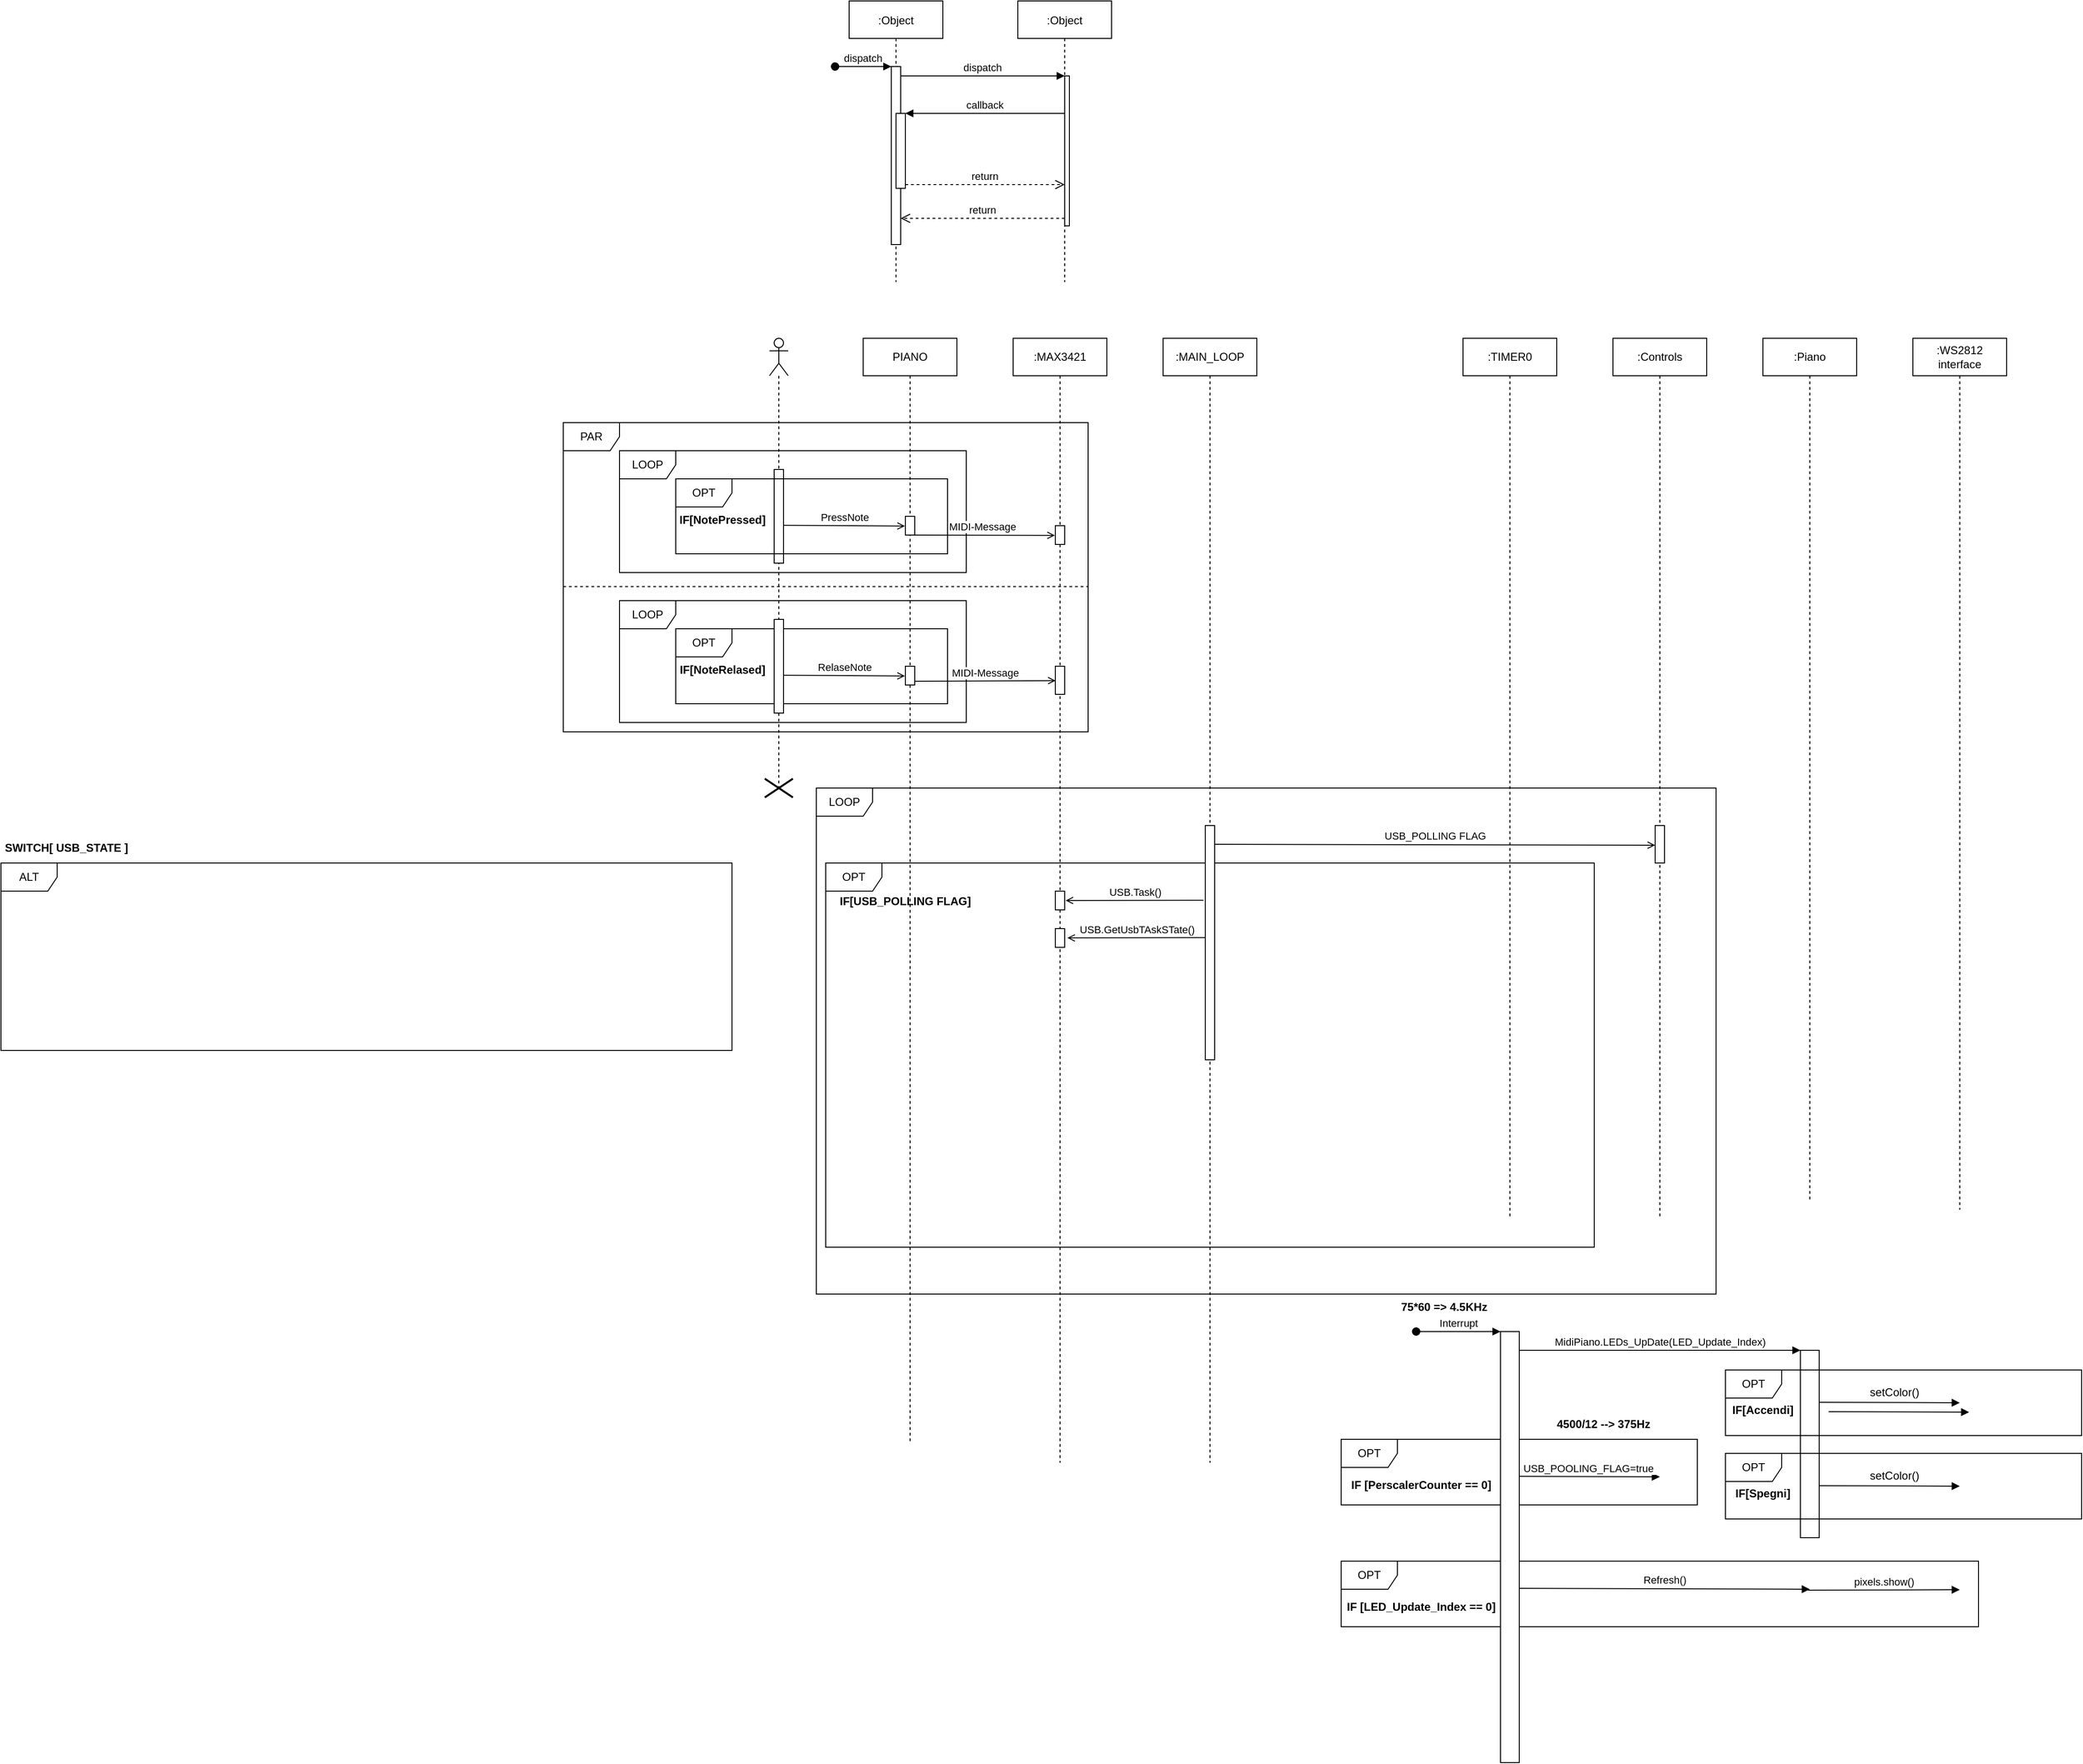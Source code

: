 <mxfile version="20.8.16" type="device"><diagram id="kgpKYQtTHZ0yAKxKKP6v" name="Page-1"><mxGraphModel dx="2462" dy="843" grid="1" gridSize="10" guides="1" tooltips="1" connect="1" arrows="1" fold="1" page="1" pageScale="1" pageWidth="850" pageHeight="1100" math="0" shadow="0"><root><mxCell id="0"/><mxCell id="1" parent="0"/><mxCell id="o8W75q_J70C0DdcfjSYq-97" value="LOOP" style="shape=umlFrame;whiteSpace=wrap;html=1;" vertex="1" parent="1"><mxGeometry x="160" y="840" width="960" height="540" as="geometry"/></mxCell><mxCell id="o8W75q_J70C0DdcfjSYq-102" value="OPT" style="shape=umlFrame;whiteSpace=wrap;html=1;" vertex="1" parent="1"><mxGeometry x="170" y="920" width="820" height="410" as="geometry"/></mxCell><mxCell id="o8W75q_J70C0DdcfjSYq-67" value="LOOP" style="shape=umlFrame;whiteSpace=wrap;html=1;shadow=0;strokeColor=default;strokeWidth=1;rounded=0;" vertex="1" parent="1"><mxGeometry x="-50" y="480" width="370" height="130" as="geometry"/></mxCell><mxCell id="o8W75q_J70C0DdcfjSYq-79" value="PAR" style="shape=umlFrame;whiteSpace=wrap;html=1;shadow=0;strokeColor=default;strokeWidth=1;rounded=0;" vertex="1" parent="1"><mxGeometry x="-110" y="450" width="560" height="330" as="geometry"/></mxCell><mxCell id="o8W75q_J70C0DdcfjSYq-76" value="OPT" style="shape=umlFrame;whiteSpace=wrap;html=1;shadow=0;strokeColor=default;strokeWidth=1;rounded=0;" vertex="1" parent="1"><mxGeometry x="10" y="670" width="290" height="80" as="geometry"/></mxCell><mxCell id="o8W75q_J70C0DdcfjSYq-78" value="LOOP" style="shape=umlFrame;whiteSpace=wrap;html=1;shadow=0;strokeColor=default;strokeWidth=1;rounded=0;" vertex="1" parent="1"><mxGeometry x="-50" y="640" width="370" height="130" as="geometry"/></mxCell><mxCell id="3nuBFxr9cyL0pnOWT2aG-1" value=":Object" style="shape=umlLifeline;perimeter=lifelinePerimeter;container=1;collapsible=0;recursiveResize=0;rounded=0;shadow=0;strokeWidth=1;" parent="1" vertex="1"><mxGeometry x="195" width="100" height="300" as="geometry"/></mxCell><mxCell id="3nuBFxr9cyL0pnOWT2aG-2" value="" style="points=[];perimeter=orthogonalPerimeter;rounded=0;shadow=0;strokeWidth=1;" parent="3nuBFxr9cyL0pnOWT2aG-1" vertex="1"><mxGeometry x="45" y="70" width="10" height="190" as="geometry"/></mxCell><mxCell id="3nuBFxr9cyL0pnOWT2aG-3" value="dispatch" style="verticalAlign=bottom;startArrow=oval;endArrow=block;startSize=8;shadow=0;strokeWidth=1;rounded=0;" parent="3nuBFxr9cyL0pnOWT2aG-1" target="3nuBFxr9cyL0pnOWT2aG-2" edge="1"><mxGeometry relative="1" as="geometry"><mxPoint x="-15" y="70" as="sourcePoint"/></mxGeometry></mxCell><mxCell id="3nuBFxr9cyL0pnOWT2aG-4" value="" style="points=[];perimeter=orthogonalPerimeter;rounded=0;shadow=0;strokeWidth=1;" parent="3nuBFxr9cyL0pnOWT2aG-1" vertex="1"><mxGeometry x="50" y="120" width="10" height="80" as="geometry"/></mxCell><mxCell id="3nuBFxr9cyL0pnOWT2aG-5" value=":Object" style="shape=umlLifeline;perimeter=lifelinePerimeter;container=1;collapsible=0;recursiveResize=0;rounded=0;shadow=0;strokeWidth=1;" parent="1" vertex="1"><mxGeometry x="375" width="100" height="300" as="geometry"/></mxCell><mxCell id="3nuBFxr9cyL0pnOWT2aG-6" value="" style="points=[];perimeter=orthogonalPerimeter;rounded=0;shadow=0;strokeWidth=1;" parent="3nuBFxr9cyL0pnOWT2aG-5" vertex="1"><mxGeometry x="50" y="80" width="5" height="160" as="geometry"/></mxCell><mxCell id="3nuBFxr9cyL0pnOWT2aG-7" value="return" style="verticalAlign=bottom;endArrow=open;dashed=1;endSize=8;exitX=0;exitY=0.95;shadow=0;strokeWidth=1;rounded=0;" parent="1" source="3nuBFxr9cyL0pnOWT2aG-6" target="3nuBFxr9cyL0pnOWT2aG-2" edge="1"><mxGeometry relative="1" as="geometry"><mxPoint x="350" y="156" as="targetPoint"/></mxGeometry></mxCell><mxCell id="3nuBFxr9cyL0pnOWT2aG-8" value="dispatch" style="verticalAlign=bottom;endArrow=block;entryX=0;entryY=0;shadow=0;strokeWidth=1;rounded=0;" parent="1" source="3nuBFxr9cyL0pnOWT2aG-2" target="3nuBFxr9cyL0pnOWT2aG-6" edge="1"><mxGeometry relative="1" as="geometry"><mxPoint x="350" y="80" as="sourcePoint"/></mxGeometry></mxCell><mxCell id="3nuBFxr9cyL0pnOWT2aG-9" value="callback" style="verticalAlign=bottom;endArrow=block;entryX=1;entryY=0;shadow=0;strokeWidth=1;rounded=0;" parent="1" source="3nuBFxr9cyL0pnOWT2aG-6" target="3nuBFxr9cyL0pnOWT2aG-4" edge="1"><mxGeometry relative="1" as="geometry"><mxPoint x="315" y="120" as="sourcePoint"/></mxGeometry></mxCell><mxCell id="3nuBFxr9cyL0pnOWT2aG-10" value="return" style="verticalAlign=bottom;endArrow=open;dashed=1;endSize=8;exitX=1;exitY=0.95;shadow=0;strokeWidth=1;rounded=0;" parent="1" source="3nuBFxr9cyL0pnOWT2aG-4" target="3nuBFxr9cyL0pnOWT2aG-6" edge="1"><mxGeometry relative="1" as="geometry"><mxPoint x="315" y="177" as="targetPoint"/></mxGeometry></mxCell><mxCell id="Sm3Govixo5Q8Hmz2EZbh-3" value="PIANO" style="shape=umlLifeline;perimeter=lifelinePerimeter;whiteSpace=wrap;html=1;container=1;collapsible=0;recursiveResize=0;outlineConnect=0;size=40;rounded=0;" parent="1" vertex="1"><mxGeometry x="210" y="360" width="100" height="1180" as="geometry"/></mxCell><mxCell id="Sm3Govixo5Q8Hmz2EZbh-12" value="PressNote" style="html=1;verticalAlign=bottom;endArrow=open;rounded=0;entryX=-0.05;entryY=0.517;entryDx=0;entryDy=0;entryPerimeter=0;" parent="Sm3Govixo5Q8Hmz2EZbh-3" target="o8W75q_J70C0DdcfjSYq-57" edge="1"><mxGeometry relative="1" as="geometry"><mxPoint x="50" y="200" as="targetPoint"/><mxPoint x="-85" y="199.58" as="sourcePoint"/></mxGeometry></mxCell><mxCell id="o8W75q_J70C0DdcfjSYq-57" value="" style="html=1;points=[];perimeter=orthogonalPerimeter;shadow=0;strokeColor=default;strokeWidth=1;rounded=0;" vertex="1" parent="Sm3Govixo5Q8Hmz2EZbh-3"><mxGeometry x="45" y="190" width="10" height="20" as="geometry"/></mxCell><mxCell id="Sm3Govixo5Q8Hmz2EZbh-5" value="" style="shape=umlLifeline;participant=umlActor;perimeter=lifelinePerimeter;whiteSpace=wrap;html=1;container=1;collapsible=0;recursiveResize=0;verticalAlign=top;spacingTop=36;outlineConnect=0;rounded=0;" parent="1" vertex="1"><mxGeometry x="110" y="360" width="20" height="480" as="geometry"/></mxCell><mxCell id="o8W75q_J70C0DdcfjSYq-56" value="" style="html=1;points=[];perimeter=orthogonalPerimeter;shadow=0;strokeColor=default;strokeWidth=1;rounded=0;" vertex="1" parent="Sm3Govixo5Q8Hmz2EZbh-5"><mxGeometry x="5" y="140" width="10" height="100" as="geometry"/></mxCell><mxCell id="Sm3Govixo5Q8Hmz2EZbh-7" value=":MAX3421" style="shape=umlLifeline;perimeter=lifelinePerimeter;whiteSpace=wrap;html=1;container=1;collapsible=0;recursiveResize=0;outlineConnect=0;rounded=0;" parent="1" vertex="1"><mxGeometry x="370" y="360" width="100" height="1200" as="geometry"/></mxCell><mxCell id="o8W75q_J70C0DdcfjSYq-84" value="MIDI-Message" style="html=1;verticalAlign=bottom;endArrow=open;rounded=0;entryX=0.033;entryY=0.511;entryDx=0;entryDy=0;entryPerimeter=0;" edge="1" parent="Sm3Govixo5Q8Hmz2EZbh-7" target="o8W75q_J70C0DdcfjSYq-91"><mxGeometry relative="1" as="geometry"><mxPoint x="44.5" y="366" as="targetPoint"/><mxPoint x="-105" y="366" as="sourcePoint"/></mxGeometry></mxCell><mxCell id="o8W75q_J70C0DdcfjSYq-85" value="MIDI-Message" style="html=1;verticalAlign=bottom;endArrow=open;rounded=0;entryX=-0.05;entryY=0.517;entryDx=0;entryDy=0;entryPerimeter=0;" edge="1" parent="Sm3Govixo5Q8Hmz2EZbh-7" target="o8W75q_J70C0DdcfjSYq-86"><mxGeometry relative="1" as="geometry"><mxPoint x="40" y="210" as="targetPoint"/><mxPoint x="-110" y="210" as="sourcePoint"/></mxGeometry></mxCell><mxCell id="o8W75q_J70C0DdcfjSYq-86" value="" style="html=1;points=[];perimeter=orthogonalPerimeter;shadow=0;strokeColor=default;strokeWidth=1;rounded=0;" vertex="1" parent="Sm3Govixo5Q8Hmz2EZbh-7"><mxGeometry x="45" y="200" width="10" height="20" as="geometry"/></mxCell><mxCell id="o8W75q_J70C0DdcfjSYq-91" value="" style="html=1;points=[];perimeter=orthogonalPerimeter;shadow=0;strokeColor=default;strokeWidth=1;rounded=0;" vertex="1" parent="Sm3Govixo5Q8Hmz2EZbh-7"><mxGeometry x="45" y="350" width="10" height="30" as="geometry"/></mxCell><mxCell id="o8W75q_J70C0DdcfjSYq-104" value="" style="html=1;points=[];perimeter=orthogonalPerimeter;" vertex="1" parent="Sm3Govixo5Q8Hmz2EZbh-7"><mxGeometry x="45" y="590" width="10" height="20" as="geometry"/></mxCell><mxCell id="o8W75q_J70C0DdcfjSYq-107" value="" style="html=1;points=[];perimeter=orthogonalPerimeter;" vertex="1" parent="Sm3Govixo5Q8Hmz2EZbh-7"><mxGeometry x="45" y="630" width="10" height="20" as="geometry"/></mxCell><mxCell id="Sm3Govixo5Q8Hmz2EZbh-18" value=":MAIN_LOOP" style="shape=umlLifeline;perimeter=lifelinePerimeter;whiteSpace=wrap;html=1;container=1;collapsible=0;recursiveResize=0;outlineConnect=0;rounded=0;" parent="1" vertex="1"><mxGeometry x="530" y="360" width="100" height="1200" as="geometry"/></mxCell><mxCell id="o8W75q_J70C0DdcfjSYq-106" value="USB.GetUsbTAskSTate()" style="html=1;verticalAlign=bottom;endArrow=open;rounded=0;exitX=-0.183;exitY=0.319;exitDx=0;exitDy=0;exitPerimeter=0;" edge="1" parent="Sm3Govixo5Q8Hmz2EZbh-18"><mxGeometry relative="1" as="geometry"><mxPoint x="-102.17" y="639.91" as="targetPoint"/><mxPoint x="45.0" y="639.66" as="sourcePoint"/></mxGeometry></mxCell><mxCell id="o8W75q_J70C0DdcfjSYq-2" value=":Controls" style="shape=umlLifeline;perimeter=lifelinePerimeter;whiteSpace=wrap;html=1;container=1;collapsible=0;recursiveResize=0;outlineConnect=0;rounded=0;" vertex="1" parent="1"><mxGeometry x="1010" y="360" width="100" height="940" as="geometry"/></mxCell><mxCell id="o8W75q_J70C0DdcfjSYq-101" value="" style="html=1;points=[];perimeter=orthogonalPerimeter;" vertex="1" parent="o8W75q_J70C0DdcfjSYq-2"><mxGeometry x="45" y="520" width="10" height="40" as="geometry"/></mxCell><mxCell id="o8W75q_J70C0DdcfjSYq-10" value=":Piano" style="shape=umlLifeline;perimeter=lifelinePerimeter;whiteSpace=wrap;html=1;container=1;collapsible=0;recursiveResize=0;outlineConnect=0;rounded=0;" vertex="1" parent="1"><mxGeometry x="1170" y="360" width="100" height="920" as="geometry"/></mxCell><mxCell id="o8W75q_J70C0DdcfjSYq-14" value=":WS2812&lt;br&gt;interface" style="shape=umlLifeline;perimeter=lifelinePerimeter;whiteSpace=wrap;html=1;container=1;collapsible=0;recursiveResize=0;outlineConnect=0;rounded=0;" vertex="1" parent="1"><mxGeometry x="1330" y="360" width="100" height="930" as="geometry"/></mxCell><mxCell id="o8W75q_J70C0DdcfjSYq-1" value=":TIMER0" style="shape=umlLifeline;perimeter=lifelinePerimeter;whiteSpace=wrap;html=1;container=1;collapsible=0;recursiveResize=0;outlineConnect=0;rounded=0;" vertex="1" parent="1"><mxGeometry x="850" y="360" width="100" height="940" as="geometry"/></mxCell><mxCell id="o8W75q_J70C0DdcfjSYq-58" value="OPT" style="shape=umlFrame;whiteSpace=wrap;html=1;shadow=0;strokeColor=default;strokeWidth=1;rounded=0;" vertex="1" parent="1"><mxGeometry x="10" y="510" width="290" height="80" as="geometry"/></mxCell><mxCell id="o8W75q_J70C0DdcfjSYq-61" value="IF[NotePressed]" style="text;align=center;fontStyle=1;verticalAlign=middle;spacingLeft=3;spacingRight=3;strokeColor=none;rotatable=0;points=[[0,0.5],[1,0.5]];portConstraint=eastwest;rounded=0;" vertex="1" parent="1"><mxGeometry x="20" y="540" width="80" height="26" as="geometry"/></mxCell><mxCell id="o8W75q_J70C0DdcfjSYq-73" value="RelaseNote" style="html=1;verticalAlign=bottom;endArrow=open;rounded=0;entryX=-0.05;entryY=0.517;entryDx=0;entryDy=0;entryPerimeter=0;" edge="1" parent="1" target="o8W75q_J70C0DdcfjSYq-74"><mxGeometry relative="1" as="geometry"><mxPoint x="50" y="360" as="targetPoint"/><mxPoint x="125" y="719.58" as="sourcePoint"/></mxGeometry></mxCell><mxCell id="o8W75q_J70C0DdcfjSYq-74" value="" style="html=1;points=[];perimeter=orthogonalPerimeter;shadow=0;strokeColor=default;strokeWidth=1;rounded=0;" vertex="1" parent="1"><mxGeometry x="255" y="710" width="10" height="20" as="geometry"/></mxCell><mxCell id="o8W75q_J70C0DdcfjSYq-75" value="" style="html=1;points=[];perimeter=orthogonalPerimeter;shadow=0;strokeColor=default;strokeWidth=1;rounded=0;" vertex="1" parent="1"><mxGeometry x="115" y="660" width="10" height="100" as="geometry"/></mxCell><mxCell id="o8W75q_J70C0DdcfjSYq-77" value="IF[NoteRelased]" style="text;align=center;fontStyle=1;verticalAlign=middle;spacingLeft=3;spacingRight=3;strokeColor=none;rotatable=0;points=[[0,0.5],[1,0.5]];portConstraint=eastwest;rounded=0;" vertex="1" parent="1"><mxGeometry x="20" y="700" width="80" height="26" as="geometry"/></mxCell><mxCell id="o8W75q_J70C0DdcfjSYq-93" value="" style="line;strokeWidth=1;fillColor=none;align=left;verticalAlign=middle;spacingTop=-1;spacingLeft=3;spacingRight=3;rotatable=0;labelPosition=right;points=[];portConstraint=eastwest;strokeColor=inherit;shadow=0;dashed=1;rounded=0;" vertex="1" parent="1"><mxGeometry x="-110" y="621" width="560" height="8" as="geometry"/></mxCell><mxCell id="o8W75q_J70C0DdcfjSYq-94" value="" style="shape=umlDestroy;whiteSpace=wrap;html=1;strokeWidth=2;shadow=0;strokeColor=default;rounded=0;" vertex="1" parent="1"><mxGeometry x="105" y="830" width="30" height="20" as="geometry"/></mxCell><mxCell id="o8W75q_J70C0DdcfjSYq-27" value="OPT" style="shape=umlFrame;whiteSpace=wrap;html=1;rounded=0;" vertex="1" parent="1"><mxGeometry x="720" y="1665" width="680" height="70" as="geometry"/></mxCell><mxCell id="o8W75q_J70C0DdcfjSYq-16" value="OPT" style="shape=umlFrame;whiteSpace=wrap;html=1;rounded=0;" vertex="1" parent="1"><mxGeometry x="720" y="1535" width="380" height="70" as="geometry"/></mxCell><mxCell id="o8W75q_J70C0DdcfjSYq-35" value="pixels.show()" style="html=1;verticalAlign=bottom;endArrow=block;rounded=0;exitX=0.4;exitY=0.013;exitDx=0;exitDy=0;exitPerimeter=0;" edge="1" parent="1"><mxGeometry relative="1" as="geometry"><mxPoint x="1218" y="1696.04" as="sourcePoint"/><mxPoint x="1380" y="1695.5" as="targetPoint"/></mxGeometry></mxCell><mxCell id="o8W75q_J70C0DdcfjSYq-38" value="4500/12 --&gt; 375Hz" style="text;align=center;fontStyle=1;verticalAlign=middle;spacingLeft=3;spacingRight=3;strokeColor=none;rotatable=0;points=[[0,0.5],[1,0.5]];portConstraint=eastwest;rounded=0;" vertex="1" parent="1"><mxGeometry x="960" y="1505" width="80" height="26" as="geometry"/></mxCell><mxCell id="o8W75q_J70C0DdcfjSYq-24" value="USB_POOLING_FLAG=true&amp;nbsp;" style="html=1;verticalAlign=bottom;endArrow=block;rounded=0;" edge="1" parent="1"><mxGeometry relative="1" as="geometry"><mxPoint x="910" y="1574.5" as="sourcePoint"/><mxPoint x="1060" y="1575" as="targetPoint"/></mxGeometry></mxCell><mxCell id="o8W75q_J70C0DdcfjSYq-30" value="Refresh()" style="html=1;verticalAlign=bottom;endArrow=block;rounded=0;" edge="1" parent="1"><mxGeometry relative="1" as="geometry"><mxPoint x="910" y="1694" as="sourcePoint"/><mxPoint x="1220" y="1695" as="targetPoint"/></mxGeometry></mxCell><mxCell id="o8W75q_J70C0DdcfjSYq-9" value="Interrupt" style="html=1;verticalAlign=bottom;startArrow=oval;startFill=1;endArrow=block;startSize=8;rounded=0;" edge="1" parent="1"><mxGeometry width="60" relative="1" as="geometry"><mxPoint x="800" y="1420" as="sourcePoint"/><mxPoint x="890" y="1420" as="targetPoint"/></mxGeometry></mxCell><mxCell id="o8W75q_J70C0DdcfjSYq-11" value="" style="html=1;points=[];perimeter=orthogonalPerimeter;rounded=0;" vertex="1" parent="1"><mxGeometry x="1210" y="1440" width="20" height="200" as="geometry"/></mxCell><mxCell id="o8W75q_J70C0DdcfjSYq-46" value="OPT" style="shape=umlFrame;whiteSpace=wrap;html=1;rounded=0;" vertex="1" parent="1"><mxGeometry x="1130" y="1550" width="380" height="70" as="geometry"/></mxCell><mxCell id="o8W75q_J70C0DdcfjSYq-47" value="IF[Spegni]" style="text;align=center;fontStyle=1;verticalAlign=middle;spacingLeft=3;spacingRight=3;strokeColor=none;rotatable=0;points=[[0,0.5],[1,0.5]];portConstraint=eastwest;rounded=0;" vertex="1" parent="1"><mxGeometry x="1130" y="1579" width="80" height="26" as="geometry"/></mxCell><mxCell id="o8W75q_J70C0DdcfjSYq-48" value="setColor()" style="text;html=1;align=center;verticalAlign=middle;resizable=0;points=[];autosize=1;strokeColor=none;fillColor=none;rounded=0;" vertex="1" parent="1"><mxGeometry x="1270" y="1559" width="80" height="30" as="geometry"/></mxCell><mxCell id="o8W75q_J70C0DdcfjSYq-49" value="" style="html=1;verticalAlign=bottom;endArrow=block;rounded=0;" edge="1" parent="1"><mxGeometry relative="1" as="geometry"><mxPoint x="1230" y="1584.5" as="sourcePoint"/><mxPoint x="1380" y="1585" as="targetPoint"/></mxGeometry></mxCell><mxCell id="o8W75q_J70C0DdcfjSYq-12" value="MidiPiano.LEDs_UpDate(LED_Update_Index)" style="html=1;verticalAlign=bottom;endArrow=block;entryX=0;entryY=0;rounded=0;" edge="1" target="o8W75q_J70C0DdcfjSYq-11" parent="1"><mxGeometry relative="1" as="geometry"><mxPoint x="910" y="1440" as="sourcePoint"/></mxGeometry></mxCell><mxCell id="o8W75q_J70C0DdcfjSYq-39" value="OPT" style="shape=umlFrame;whiteSpace=wrap;html=1;rounded=0;" vertex="1" parent="1"><mxGeometry x="1130" y="1461" width="380" height="70" as="geometry"/></mxCell><mxCell id="o8W75q_J70C0DdcfjSYq-41" value="IF[Accendi]" style="text;align=center;fontStyle=1;verticalAlign=middle;spacingLeft=3;spacingRight=3;strokeColor=none;rotatable=0;points=[[0,0.5],[1,0.5]];portConstraint=eastwest;rounded=0;" vertex="1" parent="1"><mxGeometry x="1130" y="1490" width="80" height="26" as="geometry"/></mxCell><mxCell id="o8W75q_J70C0DdcfjSYq-45" value="setColor()" style="text;html=1;align=center;verticalAlign=middle;resizable=0;points=[];autosize=1;strokeColor=none;fillColor=none;rounded=0;" vertex="1" parent="1"><mxGeometry x="1270" y="1470" width="80" height="30" as="geometry"/></mxCell><mxCell id="o8W75q_J70C0DdcfjSYq-5" value="" style="html=1;points=[];perimeter=orthogonalPerimeter;rounded=0;" vertex="1" parent="1"><mxGeometry x="890" y="1420" width="20" height="460" as="geometry"/></mxCell><mxCell id="o8W75q_J70C0DdcfjSYq-37" value="75*60 =&gt; 4.5KHz" style="text;align=center;fontStyle=1;verticalAlign=middle;spacingLeft=3;spacingRight=3;strokeColor=none;rotatable=0;points=[[0,0.5],[1,0.5]];portConstraint=eastwest;rounded=0;" vertex="1" parent="1"><mxGeometry x="790" y="1380" width="80" height="26" as="geometry"/></mxCell><mxCell id="o8W75q_J70C0DdcfjSYq-42" value="" style="html=1;verticalAlign=bottom;endArrow=block;rounded=0;" edge="1" parent="1"><mxGeometry relative="1" as="geometry"><mxPoint x="1230" y="1495.5" as="sourcePoint"/><mxPoint x="1380" y="1496" as="targetPoint"/></mxGeometry></mxCell><mxCell id="o8W75q_J70C0DdcfjSYq-28" value="IF [LED_Update_Index == 0]" style="text;align=center;fontStyle=1;verticalAlign=middle;spacingLeft=3;spacingRight=3;strokeColor=none;rotatable=0;points=[[0,0.5],[1,0.5]];portConstraint=eastwest;rounded=0;" vertex="1" parent="1"><mxGeometry x="690" y="1700" width="231" height="26" as="geometry"/></mxCell><mxCell id="o8W75q_J70C0DdcfjSYq-22" value="IF [PerscalerCounter == 0]" style="text;align=center;fontStyle=1;verticalAlign=middle;spacingLeft=3;spacingRight=3;strokeColor=none;rotatable=0;points=[[0,0.5],[1,0.5]];portConstraint=eastwest;rounded=0;" vertex="1" parent="1"><mxGeometry x="690" y="1570" width="231" height="26" as="geometry"/></mxCell><mxCell id="o8W75q_J70C0DdcfjSYq-80" value="" style="html=1;verticalAlign=bottom;endArrow=block;rounded=0;" edge="1" parent="1"><mxGeometry relative="1" as="geometry"><mxPoint x="1240" y="1505.5" as="sourcePoint"/><mxPoint x="1390" y="1506" as="targetPoint"/></mxGeometry></mxCell><mxCell id="o8W75q_J70C0DdcfjSYq-98" value="" style="html=1;points=[];perimeter=orthogonalPerimeter;" vertex="1" parent="1"><mxGeometry x="575" y="880" width="10" height="250" as="geometry"/></mxCell><mxCell id="o8W75q_J70C0DdcfjSYq-100" value="USB_POLLING FLAG" style="html=1;verticalAlign=bottom;endArrow=open;rounded=0;entryX=0;entryY=0.525;entryDx=0;entryDy=0;entryPerimeter=0;" edge="1" parent="1" target="o8W75q_J70C0DdcfjSYq-101"><mxGeometry relative="1" as="geometry"><mxPoint x="1050" y="900" as="targetPoint"/><mxPoint x="585" y="900" as="sourcePoint"/></mxGeometry></mxCell><mxCell id="o8W75q_J70C0DdcfjSYq-103" value="IF[USB_POLLING FLAG]" style="text;align=center;fontStyle=1;verticalAlign=middle;spacingLeft=3;spacingRight=3;strokeColor=none;rotatable=0;points=[[0,0.5],[1,0.5]];portConstraint=eastwest;" vertex="1" parent="1"><mxGeometry x="215" y="947" width="80" height="26" as="geometry"/></mxCell><mxCell id="o8W75q_J70C0DdcfjSYq-105" value="USB.Task()" style="html=1;verticalAlign=bottom;endArrow=open;rounded=0;exitX=-0.183;exitY=0.319;exitDx=0;exitDy=0;exitPerimeter=0;" edge="1" parent="1" source="o8W75q_J70C0DdcfjSYq-98"><mxGeometry relative="1" as="geometry"><mxPoint x="426" y="960" as="targetPoint"/><mxPoint x="560" y="960" as="sourcePoint"/></mxGeometry></mxCell><mxCell id="o8W75q_J70C0DdcfjSYq-108" value="ALT" style="shape=umlFrame;whiteSpace=wrap;html=1;" vertex="1" parent="1"><mxGeometry x="-710" y="920" width="780" height="200" as="geometry"/></mxCell><mxCell id="o8W75q_J70C0DdcfjSYq-109" value="SWITCH[ USB_STATE ]" style="text;align=center;fontStyle=1;verticalAlign=middle;spacingLeft=3;spacingRight=3;strokeColor=none;rotatable=0;points=[[0,0.5],[1,0.5]];portConstraint=eastwest;" vertex="1" parent="1"><mxGeometry x="-680" y="890" width="80" height="26" as="geometry"/></mxCell></root></mxGraphModel></diagram></mxfile>